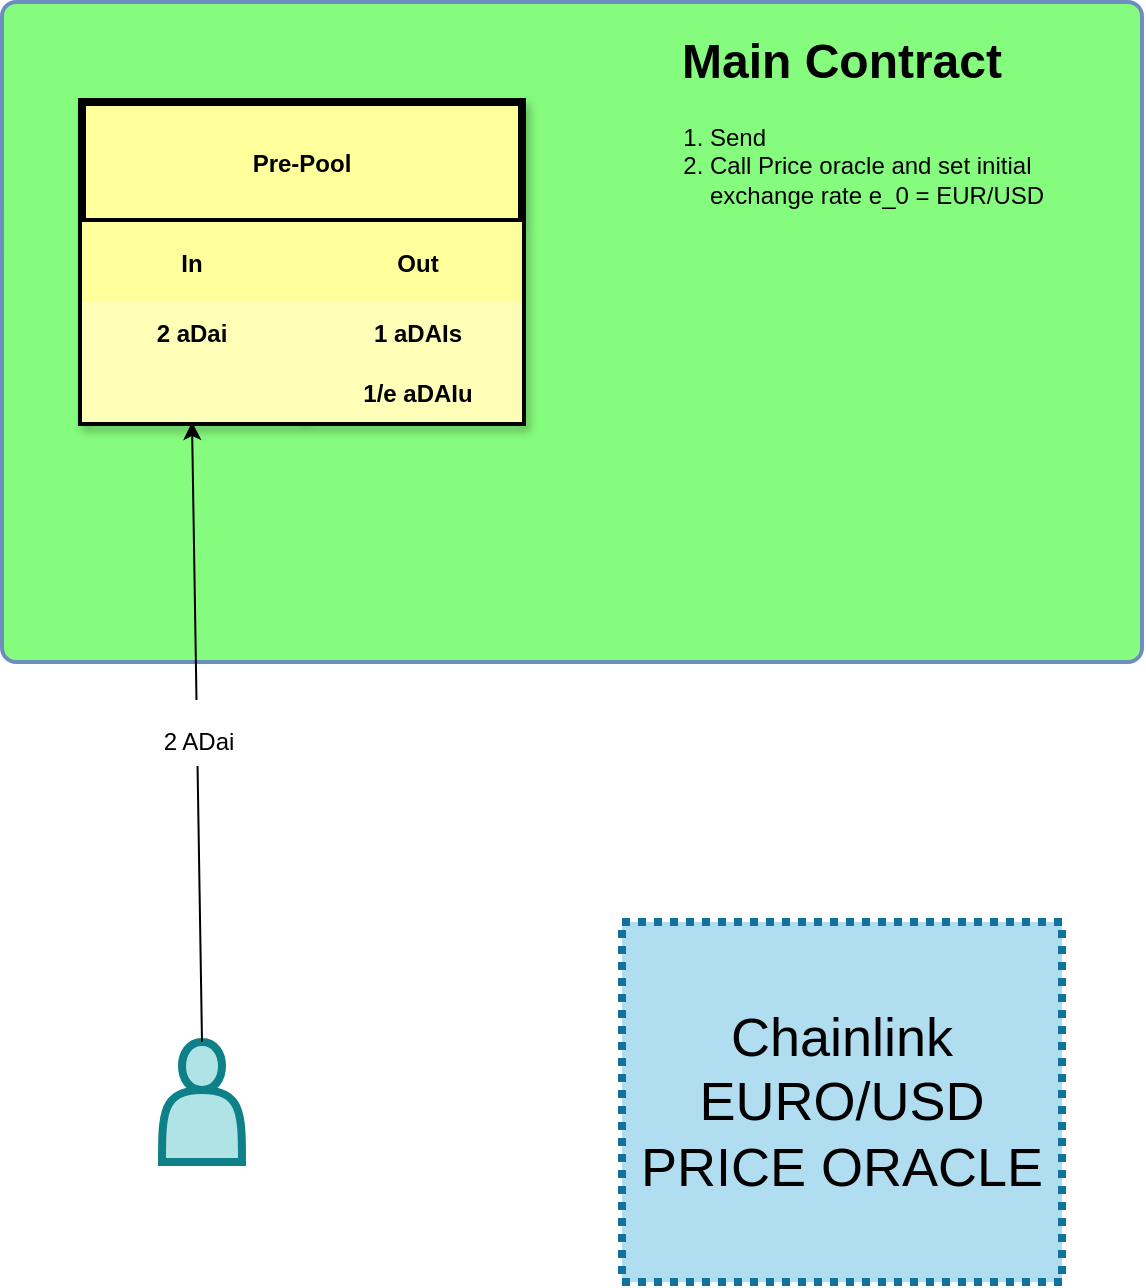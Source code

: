 <mxfile version="13.8.1" type="github" pages="2">
  <diagram id="2dJAtTzYBBDmyN-PzjmT" name="Page-1">
    <mxGraphModel dx="1447" dy="1903" grid="1" gridSize="10" guides="1" tooltips="1" connect="1" arrows="1" fold="1" page="1" pageScale="1" pageWidth="850" pageHeight="1100" math="0" shadow="0">
      <root>
        <mxCell id="0" />
        <mxCell id="1" parent="0" />
        <mxCell id="4XUhLhnA6siuGQTpz5Ow-30" value="&lt;h1&gt;&lt;br&gt;&lt;/h1&gt;" style="rounded=1;whiteSpace=wrap;html=1;absoluteArcSize=1;arcSize=14;strokeWidth=2;align=center;strokeColor=#6c8ebf;fillColor=#86FC7E;verticalAlign=top;fontStyle=4" vertex="1" parent="1">
          <mxGeometry x="120" y="-240" width="570" height="330" as="geometry" />
        </mxCell>
        <mxCell id="4XUhLhnA6siuGQTpz5Ow-33" value="&lt;h1&gt;Main Contract&lt;/h1&gt;&lt;p&gt;&lt;/p&gt;&lt;ol&gt;&lt;li style=&quot;text-align: left&quot;&gt;Send&lt;/li&gt;&lt;li style=&quot;text-align: left&quot;&gt;Call Price oracle and set initial exchange rate e_0 = EUR/USD&lt;/li&gt;&lt;/ol&gt;&lt;p&gt;&lt;/p&gt;" style="text;html=1;strokeColor=none;fillColor=none;spacing=5;spacingTop=-20;whiteSpace=wrap;overflow=hidden;rounded=0;shadow=1;dashed=1;dashPattern=1 1;labelBackgroundColor=none;fontColor=#000000;align=center;" vertex="1" parent="1">
          <mxGeometry x="430" y="-230" width="220" height="300" as="geometry" />
        </mxCell>
        <mxCell id="4XUhLhnA6siuGQTpz5Ow-35" value="&lt;span style=&quot;font-size: 27px&quot;&gt;Chainlink EURO/USD &lt;br&gt;PRICE ORACLE&lt;/span&gt;" style="rounded=0;whiteSpace=wrap;html=1;shadow=0;dashed=1;dashPattern=1 1;labelBackgroundColor=none;strokeWidth=4;align=center;strokeColor=#10739e;glass=0;sketch=0;fillColor=#b1ddf0;fontSize=27;" vertex="1" parent="1">
          <mxGeometry x="430" y="220" width="220" height="180" as="geometry" />
        </mxCell>
        <mxCell id="G5pyGGpDoqd2RvzIEwfP-1" value="" style="shape=actor;whiteSpace=wrap;html=1;rounded=0;shadow=0;glass=0;labelBackgroundColor=none;sketch=0;strokeWidth=4;fillColor=#b0e3e6;fontSize=27;align=center;strokeColor=#0e8088;" vertex="1" parent="1">
          <mxGeometry x="200" y="280" width="40" height="60" as="geometry" />
        </mxCell>
        <mxCell id="4XUhLhnA6siuGQTpz5Ow-1" value="Pre-Pool" style="shape=table;startSize=60;container=1;collapsible=1;childLayout=tableLayout;fixedRows=1;rowLines=0;fontStyle=1;align=center;resizeLast=1;rounded=0;shadow=1;strokeWidth=4;fillColor=#FFFF9C;" vertex="1" parent="1">
          <mxGeometry x="160" y="-190" width="220" height="160" as="geometry">
            <mxRectangle x="190" y="-190" width="80" height="60" as="alternateBounds" />
          </mxGeometry>
        </mxCell>
        <mxCell id="4XUhLhnA6siuGQTpz5Ow-2" value="" style="shape=partialRectangle;collapsible=0;dropTarget=0;pointerEvents=0;fillColor=none;top=0;left=0;bottom=1;right=0;points=[[0,0.5],[1,0.5]];portConstraint=eastwest;" vertex="1" parent="4XUhLhnA6siuGQTpz5Ow-1">
          <mxGeometry y="60" width="220" height="40" as="geometry" />
        </mxCell>
        <mxCell id="4XUhLhnA6siuGQTpz5Ow-3" value="In" style="shape=partialRectangle;connectable=0;top=0;left=0;bottom=0;right=0;fontStyle=1;overflow=hidden;strokeColor=#0e8088;fillColor=#FFFF9C;align=center;" vertex="1" parent="4XUhLhnA6siuGQTpz5Ow-2">
          <mxGeometry width="110" height="40" as="geometry" />
        </mxCell>
        <mxCell id="4XUhLhnA6siuGQTpz5Ow-4" value="Out" style="shape=partialRectangle;connectable=0;top=0;left=0;bottom=0;right=0;align=center;spacingLeft=6;fontStyle=1;overflow=hidden;fillColor=#FFFF9C;" vertex="1" parent="4XUhLhnA6siuGQTpz5Ow-2">
          <mxGeometry x="110" width="110" height="40" as="geometry" />
        </mxCell>
        <mxCell id="4XUhLhnA6siuGQTpz5Ow-5" value="" style="shape=partialRectangle;collapsible=0;dropTarget=0;pointerEvents=0;fillColor=none;top=0;left=0;bottom=0;right=0;points=[[0,0.5],[1,0.5]];portConstraint=eastwest;" vertex="1" parent="4XUhLhnA6siuGQTpz5Ow-1">
          <mxGeometry y="100" width="220" height="30" as="geometry" />
        </mxCell>
        <mxCell id="4XUhLhnA6siuGQTpz5Ow-6" value="2 aDai" style="shape=partialRectangle;connectable=0;top=0;left=0;bottom=0;right=0;editable=1;overflow=hidden;fontStyle=1;strokeColor=#0e8088;fillColor=#FFFFB8;" vertex="1" parent="4XUhLhnA6siuGQTpz5Ow-5">
          <mxGeometry width="110" height="30" as="geometry" />
        </mxCell>
        <mxCell id="4XUhLhnA6siuGQTpz5Ow-7" value="1 aDAIs" style="shape=partialRectangle;connectable=0;top=0;left=0;bottom=0;right=0;align=center;spacingLeft=6;overflow=hidden;dashed=1;dashPattern=1 1;fontStyle=1;fillColor=#FFFFB8;" vertex="1" parent="4XUhLhnA6siuGQTpz5Ow-5">
          <mxGeometry x="110" width="110" height="30" as="geometry" />
        </mxCell>
        <mxCell id="4XUhLhnA6siuGQTpz5Ow-8" value="" style="shape=partialRectangle;collapsible=0;dropTarget=0;pointerEvents=0;fillColor=none;top=0;left=0;bottom=0;right=0;points=[[0,0.5],[1,0.5]];portConstraint=eastwest;" vertex="1" parent="4XUhLhnA6siuGQTpz5Ow-1">
          <mxGeometry y="130" width="220" height="30" as="geometry" />
        </mxCell>
        <mxCell id="4XUhLhnA6siuGQTpz5Ow-9" value="" style="shape=partialRectangle;connectable=0;top=0;left=0;bottom=0;right=0;editable=1;overflow=hidden;strokeColor=#10739e;fillColor=#FFFFB8;" vertex="1" parent="4XUhLhnA6siuGQTpz5Ow-8">
          <mxGeometry width="110" height="30" as="geometry" />
        </mxCell>
        <mxCell id="4XUhLhnA6siuGQTpz5Ow-10" value="1/e aDAIu" style="shape=partialRectangle;connectable=0;top=0;left=0;bottom=0;right=0;align=center;spacingLeft=6;overflow=hidden;labelBackgroundColor=none;fontStyle=1;fillColor=#FFFFB8;" vertex="1" parent="4XUhLhnA6siuGQTpz5Ow-8">
          <mxGeometry x="110" width="110" height="30" as="geometry" />
        </mxCell>
        <mxCell id="uuhmvlGmtuIwiNIzIhra-1" value="&lt;font style=&quot;font-size: 12px&quot;&gt;2 ADai&lt;/font&gt;" style="endArrow=classic;html=1;fontSize=27;fontColor=#000000;exitX=0.5;exitY=0;exitDx=0;exitDy=0;entryX=0.25;entryY=1;entryDx=0;entryDy=0;" edge="1" parent="1" source="G5pyGGpDoqd2RvzIEwfP-1" target="4XUhLhnA6siuGQTpz5Ow-1">
          <mxGeometry relative="1" as="geometry">
            <mxPoint x="460" y="60" as="sourcePoint" />
            <mxPoint x="560" y="60" as="targetPoint" />
          </mxGeometry>
        </mxCell>
      </root>
    </mxGraphModel>
  </diagram>
  <diagram id="HZ3dKPAo8PAfwK-Si58E" name="Page-2">
    <mxGraphModel dx="868" dy="482" grid="1" gridSize="10" guides="1" tooltips="1" connect="1" arrows="1" fold="1" page="1" pageScale="1" pageWidth="850" pageHeight="1100" math="0" shadow="0">
      <root>
        <mxCell id="-0bQhvXT2Ae33jYl0nog-0" />
        <mxCell id="-0bQhvXT2Ae33jYl0nog-1" parent="-0bQhvXT2Ae33jYl0nog-0" />
      </root>
    </mxGraphModel>
  </diagram>
</mxfile>
